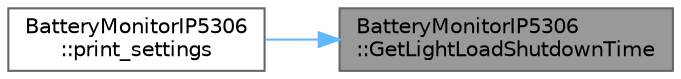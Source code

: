 digraph "BatteryMonitorIP5306::GetLightLoadShutdownTime"
{
 // LATEX_PDF_SIZE
  bgcolor="transparent";
  edge [fontname=Helvetica,fontsize=10,labelfontname=Helvetica,labelfontsize=10];
  node [fontname=Helvetica,fontsize=10,shape=box,height=0.2,width=0.4];
  rankdir="RL";
  Node1 [id="Node000001",label="BatteryMonitorIP5306\l::GetLightLoadShutdownTime",height=0.2,width=0.4,color="gray40", fillcolor="grey60", style="filled", fontcolor="black",tooltip=" "];
  Node1 -> Node2 [id="edge1_Node000001_Node000002",dir="back",color="steelblue1",style="solid",tooltip=" "];
  Node2 [id="Node000002",label="BatteryMonitorIP5306\l::print_settings",height=0.2,width=0.4,color="grey40", fillcolor="white", style="filled",URL="$class_battery_monitor_i_p5306.html#a3a5d92d19046bffb068d349dd59b7927",tooltip=" "];
}
